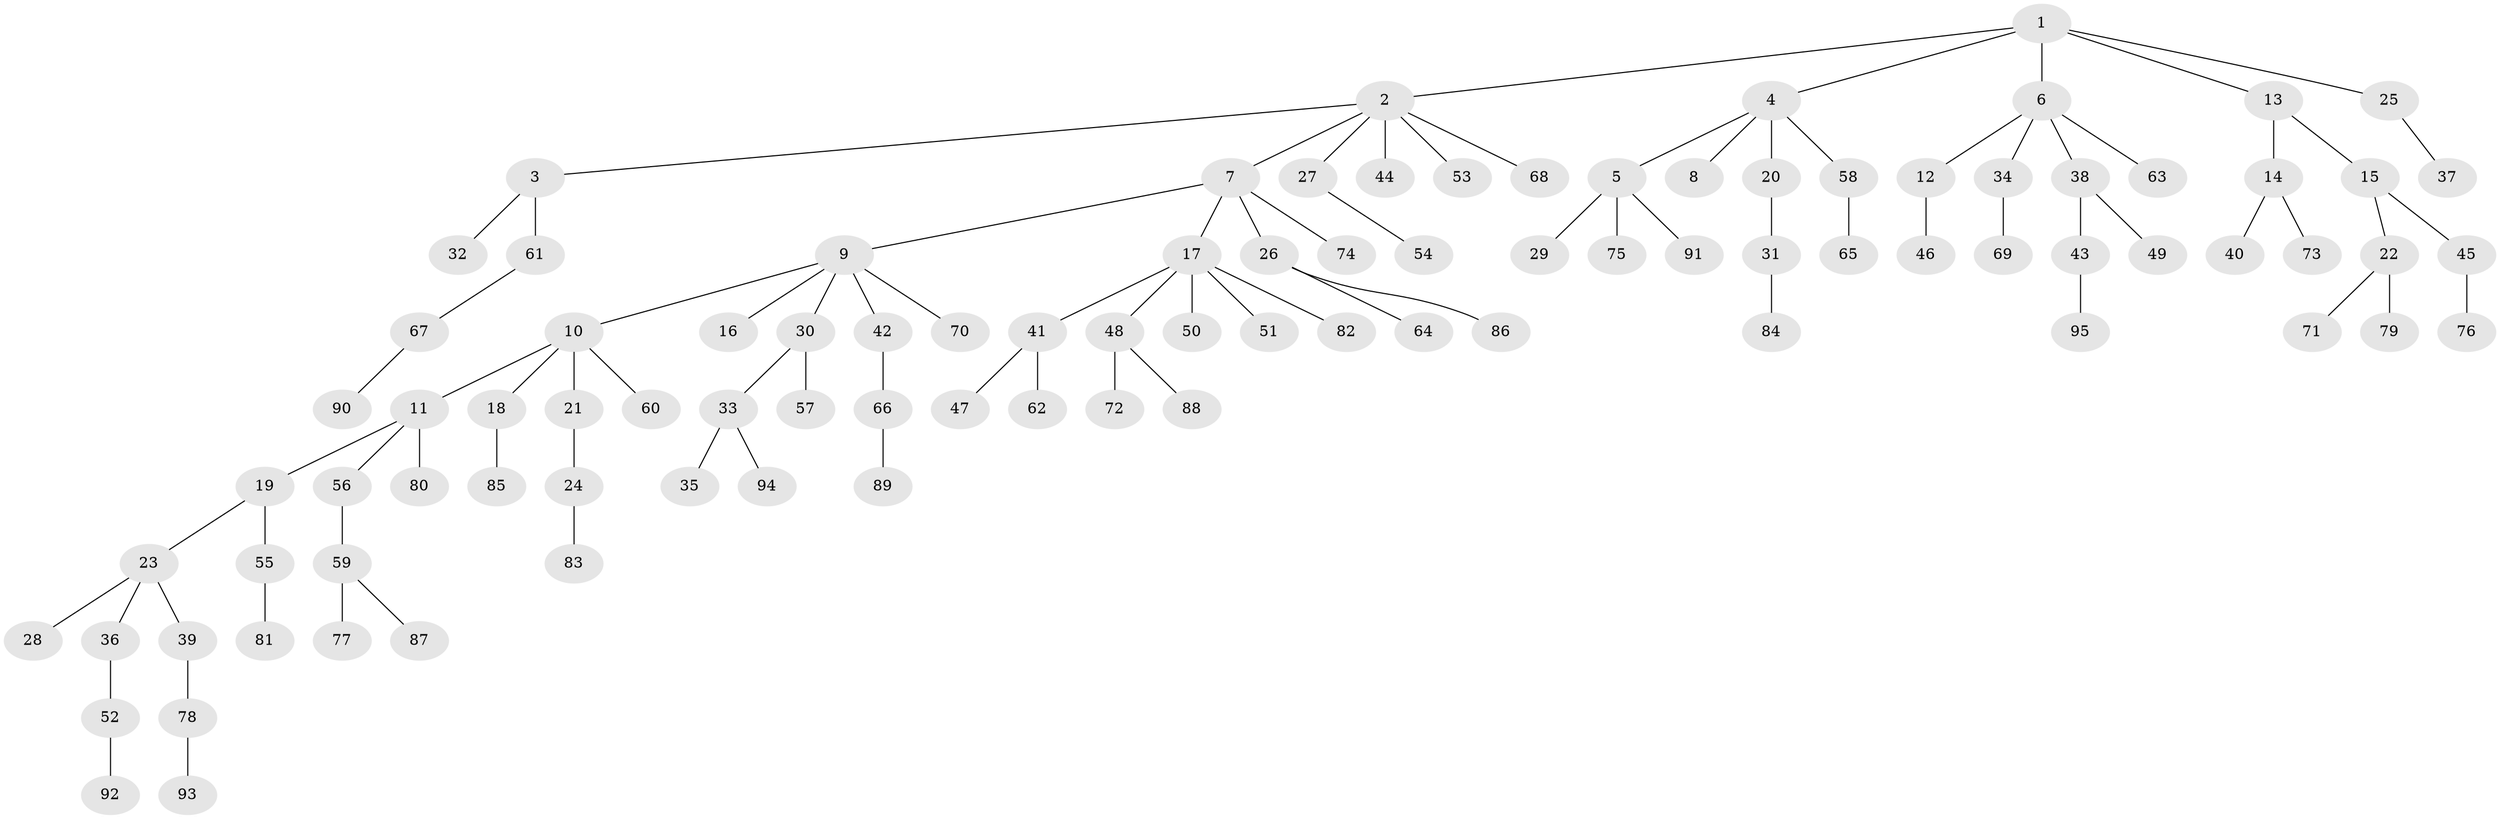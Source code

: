 // coarse degree distribution, {8: 0.015873015873015872, 7: 0.015873015873015872, 3: 0.047619047619047616, 5: 0.031746031746031744, 9: 0.015873015873015872, 1: 0.5873015873015873, 4: 0.06349206349206349, 2: 0.2222222222222222}
// Generated by graph-tools (version 1.1) at 2025/42/03/06/25 10:42:03]
// undirected, 95 vertices, 94 edges
graph export_dot {
graph [start="1"]
  node [color=gray90,style=filled];
  1;
  2;
  3;
  4;
  5;
  6;
  7;
  8;
  9;
  10;
  11;
  12;
  13;
  14;
  15;
  16;
  17;
  18;
  19;
  20;
  21;
  22;
  23;
  24;
  25;
  26;
  27;
  28;
  29;
  30;
  31;
  32;
  33;
  34;
  35;
  36;
  37;
  38;
  39;
  40;
  41;
  42;
  43;
  44;
  45;
  46;
  47;
  48;
  49;
  50;
  51;
  52;
  53;
  54;
  55;
  56;
  57;
  58;
  59;
  60;
  61;
  62;
  63;
  64;
  65;
  66;
  67;
  68;
  69;
  70;
  71;
  72;
  73;
  74;
  75;
  76;
  77;
  78;
  79;
  80;
  81;
  82;
  83;
  84;
  85;
  86;
  87;
  88;
  89;
  90;
  91;
  92;
  93;
  94;
  95;
  1 -- 2;
  1 -- 4;
  1 -- 6;
  1 -- 13;
  1 -- 25;
  2 -- 3;
  2 -- 7;
  2 -- 27;
  2 -- 44;
  2 -- 53;
  2 -- 68;
  3 -- 32;
  3 -- 61;
  4 -- 5;
  4 -- 8;
  4 -- 20;
  4 -- 58;
  5 -- 29;
  5 -- 75;
  5 -- 91;
  6 -- 12;
  6 -- 34;
  6 -- 38;
  6 -- 63;
  7 -- 9;
  7 -- 17;
  7 -- 26;
  7 -- 74;
  9 -- 10;
  9 -- 16;
  9 -- 30;
  9 -- 42;
  9 -- 70;
  10 -- 11;
  10 -- 18;
  10 -- 21;
  10 -- 60;
  11 -- 19;
  11 -- 56;
  11 -- 80;
  12 -- 46;
  13 -- 14;
  13 -- 15;
  14 -- 40;
  14 -- 73;
  15 -- 22;
  15 -- 45;
  17 -- 41;
  17 -- 48;
  17 -- 50;
  17 -- 51;
  17 -- 82;
  18 -- 85;
  19 -- 23;
  19 -- 55;
  20 -- 31;
  21 -- 24;
  22 -- 71;
  22 -- 79;
  23 -- 28;
  23 -- 36;
  23 -- 39;
  24 -- 83;
  25 -- 37;
  26 -- 64;
  26 -- 86;
  27 -- 54;
  30 -- 33;
  30 -- 57;
  31 -- 84;
  33 -- 35;
  33 -- 94;
  34 -- 69;
  36 -- 52;
  38 -- 43;
  38 -- 49;
  39 -- 78;
  41 -- 47;
  41 -- 62;
  42 -- 66;
  43 -- 95;
  45 -- 76;
  48 -- 72;
  48 -- 88;
  52 -- 92;
  55 -- 81;
  56 -- 59;
  58 -- 65;
  59 -- 77;
  59 -- 87;
  61 -- 67;
  66 -- 89;
  67 -- 90;
  78 -- 93;
}
